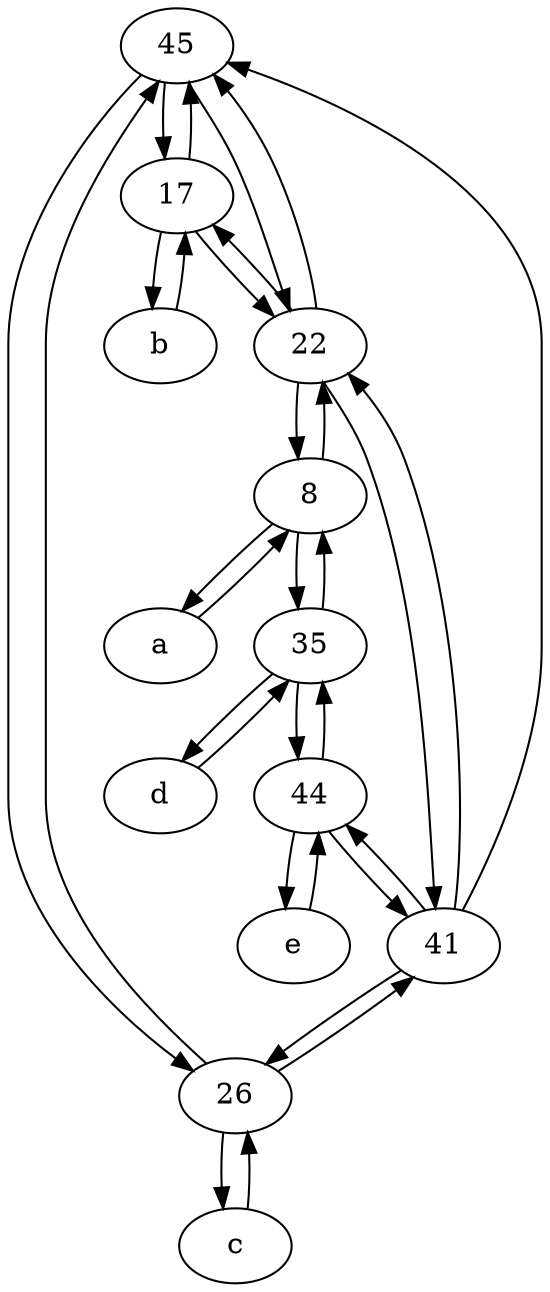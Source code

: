 digraph  {
	45;
	41;
	44;
	17;
	e [pos="30,50!"];
	26;
	35;
	8;
	a [pos="40,10!"];
	22;
	c [pos="20,10!"];
	d [pos="20,30!"];
	b [pos="50,20!"];
	41 -> 26;
	41 -> 22;
	44 -> 41;
	22 -> 17;
	41 -> 45;
	17 -> 22;
	41 -> 44;
	17 -> b;
	22 -> 8;
	45 -> 22;
	8 -> 35;
	44 -> 35;
	17 -> 45;
	35 -> d;
	b -> 17;
	22 -> 41;
	8 -> 22;
	45 -> 17;
	45 -> 26;
	d -> 35;
	35 -> 44;
	a -> 8;
	8 -> a;
	26 -> 45;
	35 -> 8;
	26 -> c;
	22 -> 45;
	c -> 26;
	e -> 44;
	44 -> e;
	26 -> 41;

	}